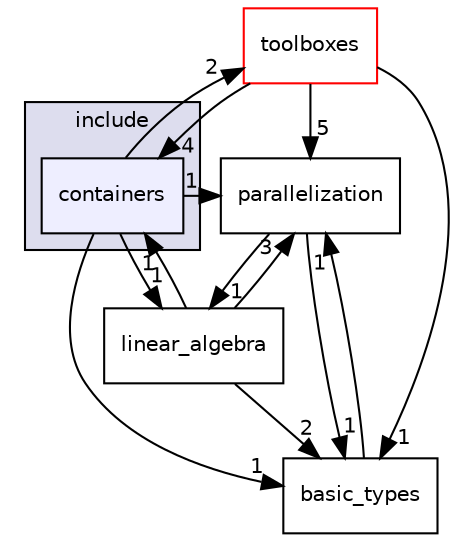 digraph "Common/include/containers" {
  compound=true
  node [ fontsize="10", fontname="Helvetica"];
  edge [ labelfontsize="10", labelfontname="Helvetica"];
  subgraph clusterdir_92cb2900980f09bf257878861626e98f {
    graph [ bgcolor="#ddddee", pencolor="black", label="include" fontname="Helvetica", fontsize="10", URL="dir_92cb2900980f09bf257878861626e98f.html"]
  dir_b3347baf15fb7b1ad00b0011f7bd58e3 [shape=box, label="containers", style="filled", fillcolor="#eeeeff", pencolor="black", URL="dir_b3347baf15fb7b1ad00b0011f7bd58e3.html"];
  }
  dir_853c2a0c087a74065753cfc8240c880a [shape=box label="parallelization" URL="dir_853c2a0c087a74065753cfc8240c880a.html"];
  dir_cd1ad04c99373fb2e948caf5c2750b9f [shape=box label="basic_types" URL="dir_cd1ad04c99373fb2e948caf5c2750b9f.html"];
  dir_48b4bf65fafad66ec6a2ba67388b948d [shape=box label="linear_algebra" URL="dir_48b4bf65fafad66ec6a2ba67388b948d.html"];
  dir_c2bcda47e72dfcfa068320c4822b9fe0 [shape=box label="toolboxes" fillcolor="white" style="filled" color="red" URL="dir_c2bcda47e72dfcfa068320c4822b9fe0.html"];
  dir_853c2a0c087a74065753cfc8240c880a->dir_cd1ad04c99373fb2e948caf5c2750b9f [headlabel="1", labeldistance=1.5 headhref="dir_000014_000003.html"];
  dir_853c2a0c087a74065753cfc8240c880a->dir_48b4bf65fafad66ec6a2ba67388b948d [headlabel="1", labeldistance=1.5 headhref="dir_000014_000013.html"];
  dir_b3347baf15fb7b1ad00b0011f7bd58e3->dir_853c2a0c087a74065753cfc8240c880a [headlabel="1", labeldistance=1.5 headhref="dir_000004_000014.html"];
  dir_b3347baf15fb7b1ad00b0011f7bd58e3->dir_cd1ad04c99373fb2e948caf5c2750b9f [headlabel="1", labeldistance=1.5 headhref="dir_000004_000003.html"];
  dir_b3347baf15fb7b1ad00b0011f7bd58e3->dir_48b4bf65fafad66ec6a2ba67388b948d [headlabel="1", labeldistance=1.5 headhref="dir_000004_000013.html"];
  dir_b3347baf15fb7b1ad00b0011f7bd58e3->dir_c2bcda47e72dfcfa068320c4822b9fe0 [headlabel="2", labeldistance=1.5 headhref="dir_000004_000015.html"];
  dir_cd1ad04c99373fb2e948caf5c2750b9f->dir_853c2a0c087a74065753cfc8240c880a [headlabel="1", labeldistance=1.5 headhref="dir_000003_000014.html"];
  dir_48b4bf65fafad66ec6a2ba67388b948d->dir_853c2a0c087a74065753cfc8240c880a [headlabel="3", labeldistance=1.5 headhref="dir_000013_000014.html"];
  dir_48b4bf65fafad66ec6a2ba67388b948d->dir_b3347baf15fb7b1ad00b0011f7bd58e3 [headlabel="1", labeldistance=1.5 headhref="dir_000013_000004.html"];
  dir_48b4bf65fafad66ec6a2ba67388b948d->dir_cd1ad04c99373fb2e948caf5c2750b9f [headlabel="2", labeldistance=1.5 headhref="dir_000013_000003.html"];
  dir_c2bcda47e72dfcfa068320c4822b9fe0->dir_853c2a0c087a74065753cfc8240c880a [headlabel="5", labeldistance=1.5 headhref="dir_000015_000014.html"];
  dir_c2bcda47e72dfcfa068320c4822b9fe0->dir_b3347baf15fb7b1ad00b0011f7bd58e3 [headlabel="4", labeldistance=1.5 headhref="dir_000015_000004.html"];
  dir_c2bcda47e72dfcfa068320c4822b9fe0->dir_cd1ad04c99373fb2e948caf5c2750b9f [headlabel="1", labeldistance=1.5 headhref="dir_000015_000003.html"];
}
